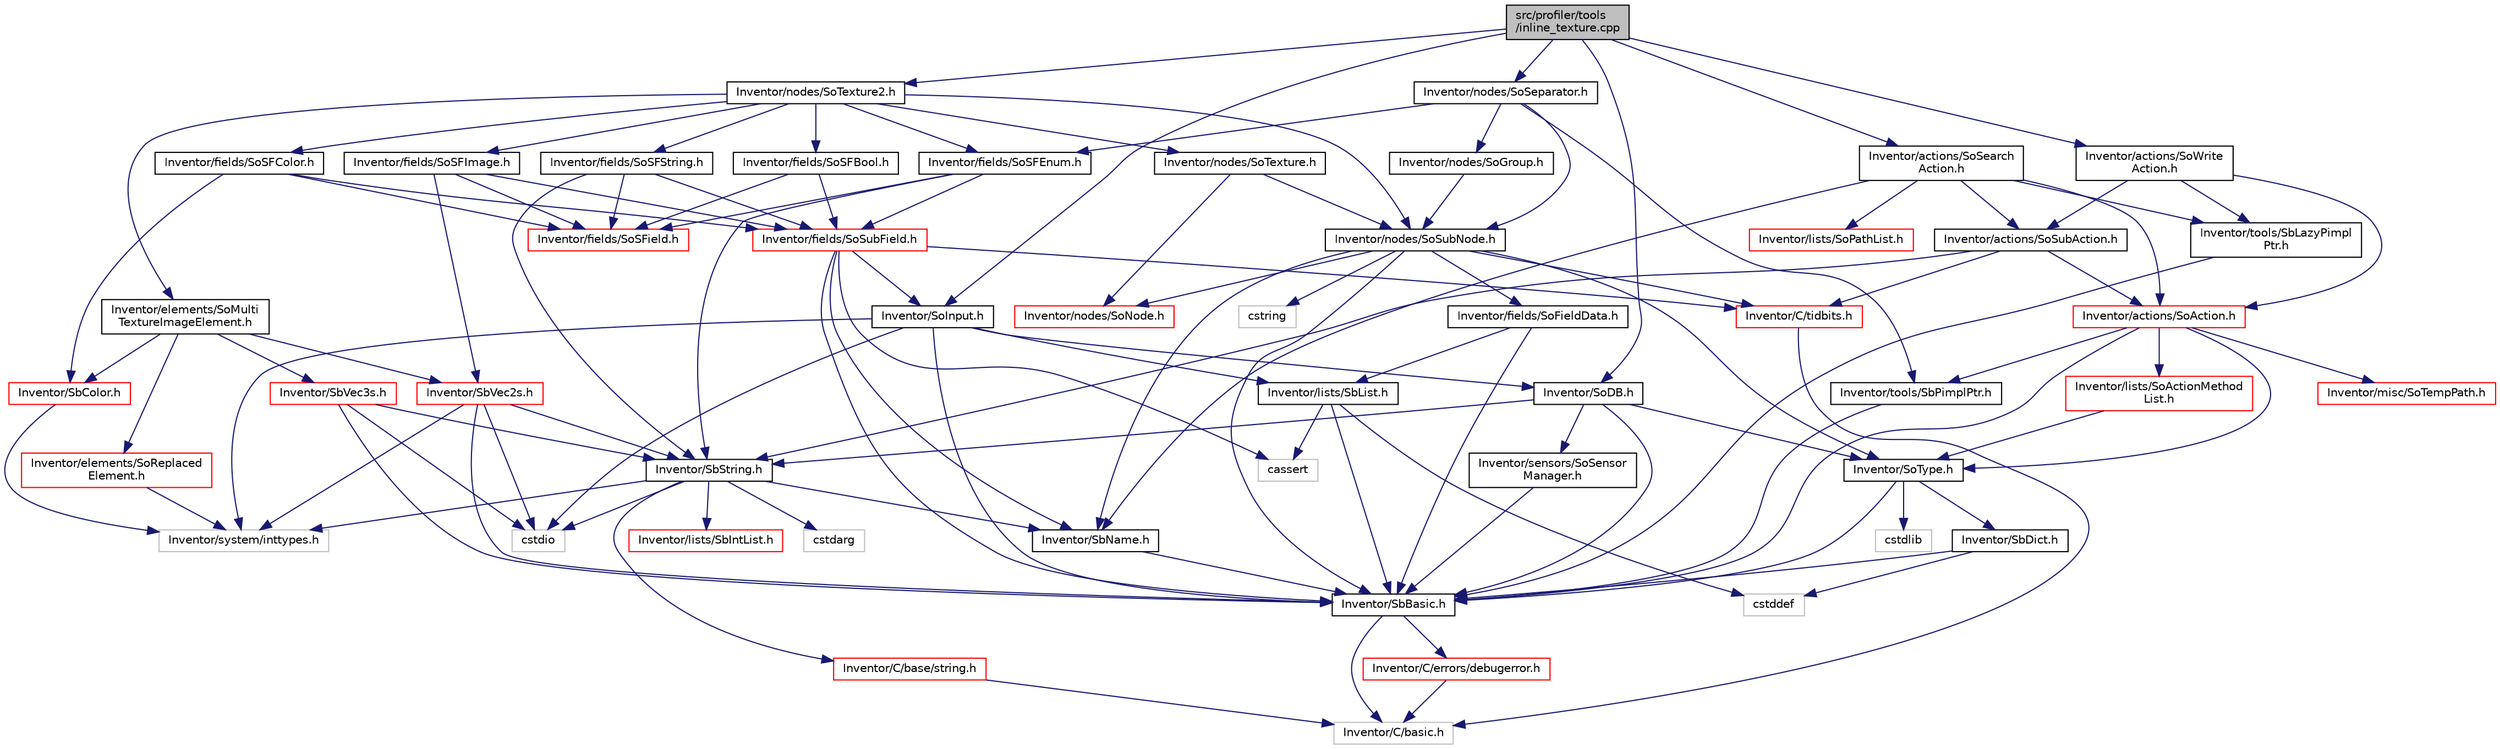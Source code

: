 digraph "src/profiler/tools/inline_texture.cpp"
{
 // LATEX_PDF_SIZE
  edge [fontname="Helvetica",fontsize="10",labelfontname="Helvetica",labelfontsize="10"];
  node [fontname="Helvetica",fontsize="10",shape=record];
  Node1 [label="src/profiler/tools\l/inline_texture.cpp",height=0.2,width=0.4,color="black", fillcolor="grey75", style="filled", fontcolor="black",tooltip=" "];
  Node1 -> Node2 [color="midnightblue",fontsize="10",style="solid",fontname="Helvetica"];
  Node2 [label="Inventor/SoDB.h",height=0.2,width=0.4,color="black", fillcolor="white", style="filled",URL="$SoDB_8h.html",tooltip=" "];
  Node2 -> Node3 [color="midnightblue",fontsize="10",style="solid",fontname="Helvetica"];
  Node3 [label="Inventor/SbBasic.h",height=0.2,width=0.4,color="black", fillcolor="white", style="filled",URL="$SbBasic_8h.html",tooltip=" "];
  Node3 -> Node4 [color="midnightblue",fontsize="10",style="solid",fontname="Helvetica"];
  Node4 [label="Inventor/C/basic.h",height=0.2,width=0.4,color="grey75", fillcolor="white", style="filled",tooltip=" "];
  Node3 -> Node5 [color="midnightblue",fontsize="10",style="solid",fontname="Helvetica"];
  Node5 [label="Inventor/C/errors/debugerror.h",height=0.2,width=0.4,color="red", fillcolor="white", style="filled",URL="$debugerror_8h.html",tooltip=" "];
  Node5 -> Node4 [color="midnightblue",fontsize="10",style="solid",fontname="Helvetica"];
  Node2 -> Node9 [color="midnightblue",fontsize="10",style="solid",fontname="Helvetica"];
  Node9 [label="Inventor/SbString.h",height=0.2,width=0.4,color="black", fillcolor="white", style="filled",URL="$SbString_8h.html",tooltip=" "];
  Node9 -> Node10 [color="midnightblue",fontsize="10",style="solid",fontname="Helvetica"];
  Node10 [label="cstdarg",height=0.2,width=0.4,color="grey75", fillcolor="white", style="filled",tooltip=" "];
  Node9 -> Node11 [color="midnightblue",fontsize="10",style="solid",fontname="Helvetica"];
  Node11 [label="cstdio",height=0.2,width=0.4,color="grey75", fillcolor="white", style="filled",tooltip=" "];
  Node9 -> Node12 [color="midnightblue",fontsize="10",style="solid",fontname="Helvetica"];
  Node12 [label="Inventor/system/inttypes.h",height=0.2,width=0.4,color="grey75", fillcolor="white", style="filled",tooltip=" "];
  Node9 -> Node7 [color="midnightblue",fontsize="10",style="solid",fontname="Helvetica"];
  Node7 [label="Inventor/C/base/string.h",height=0.2,width=0.4,color="red", fillcolor="white", style="filled",URL="$string_8h.html",tooltip=" "];
  Node7 -> Node4 [color="midnightblue",fontsize="10",style="solid",fontname="Helvetica"];
  Node9 -> Node13 [color="midnightblue",fontsize="10",style="solid",fontname="Helvetica"];
  Node13 [label="Inventor/lists/SbIntList.h",height=0.2,width=0.4,color="red", fillcolor="white", style="filled",URL="$SbIntList_8h.html",tooltip=" "];
  Node9 -> Node17 [color="midnightblue",fontsize="10",style="solid",fontname="Helvetica"];
  Node17 [label="Inventor/SbName.h",height=0.2,width=0.4,color="black", fillcolor="white", style="filled",URL="$SbName_8h.html",tooltip=" "];
  Node17 -> Node3 [color="midnightblue",fontsize="10",style="solid",fontname="Helvetica"];
  Node2 -> Node18 [color="midnightblue",fontsize="10",style="solid",fontname="Helvetica"];
  Node18 [label="Inventor/SoType.h",height=0.2,width=0.4,color="black", fillcolor="white", style="filled",URL="$SoType_8h.html",tooltip=" "];
  Node18 -> Node3 [color="midnightblue",fontsize="10",style="solid",fontname="Helvetica"];
  Node18 -> Node19 [color="midnightblue",fontsize="10",style="solid",fontname="Helvetica"];
  Node19 [label="cstdlib",height=0.2,width=0.4,color="grey75", fillcolor="white", style="filled",tooltip=" "];
  Node18 -> Node20 [color="midnightblue",fontsize="10",style="solid",fontname="Helvetica"];
  Node20 [label="Inventor/SbDict.h",height=0.2,width=0.4,color="black", fillcolor="white", style="filled",URL="$SbDict_8h.html",tooltip=" "];
  Node20 -> Node16 [color="midnightblue",fontsize="10",style="solid",fontname="Helvetica"];
  Node16 [label="cstddef",height=0.2,width=0.4,color="grey75", fillcolor="white", style="filled",tooltip=" "];
  Node20 -> Node3 [color="midnightblue",fontsize="10",style="solid",fontname="Helvetica"];
  Node2 -> Node21 [color="midnightblue",fontsize="10",style="solid",fontname="Helvetica"];
  Node21 [label="Inventor/sensors/SoSensor\lManager.h",height=0.2,width=0.4,color="black", fillcolor="white", style="filled",URL="$SoSensorManager_8h.html",tooltip=" "];
  Node21 -> Node3 [color="midnightblue",fontsize="10",style="solid",fontname="Helvetica"];
  Node1 -> Node22 [color="midnightblue",fontsize="10",style="solid",fontname="Helvetica"];
  Node22 [label="Inventor/SoInput.h",height=0.2,width=0.4,color="black", fillcolor="white", style="filled",URL="$SoInput_8h.html",tooltip=" "];
  Node22 -> Node12 [color="midnightblue",fontsize="10",style="solid",fontname="Helvetica"];
  Node22 -> Node3 [color="midnightblue",fontsize="10",style="solid",fontname="Helvetica"];
  Node22 -> Node23 [color="midnightblue",fontsize="10",style="solid",fontname="Helvetica"];
  Node23 [label="Inventor/lists/SbList.h",height=0.2,width=0.4,color="black", fillcolor="white", style="filled",URL="$SbList_8h.html",tooltip=" "];
  Node23 -> Node15 [color="midnightblue",fontsize="10",style="solid",fontname="Helvetica"];
  Node15 [label="cassert",height=0.2,width=0.4,color="grey75", fillcolor="white", style="filled",tooltip=" "];
  Node23 -> Node16 [color="midnightblue",fontsize="10",style="solid",fontname="Helvetica"];
  Node23 -> Node3 [color="midnightblue",fontsize="10",style="solid",fontname="Helvetica"];
  Node22 -> Node11 [color="midnightblue",fontsize="10",style="solid",fontname="Helvetica"];
  Node22 -> Node2 [color="midnightblue",fontsize="10",style="solid",fontname="Helvetica"];
  Node1 -> Node24 [color="midnightblue",fontsize="10",style="solid",fontname="Helvetica"];
  Node24 [label="Inventor/nodes/SoSeparator.h",height=0.2,width=0.4,color="black", fillcolor="white", style="filled",URL="$SoSeparator_8h.html",tooltip=" "];
  Node24 -> Node25 [color="midnightblue",fontsize="10",style="solid",fontname="Helvetica"];
  Node25 [label="Inventor/nodes/SoSubNode.h",height=0.2,width=0.4,color="black", fillcolor="white", style="filled",URL="$SoSubNode_8h.html",tooltip=" "];
  Node25 -> Node26 [color="midnightblue",fontsize="10",style="solid",fontname="Helvetica"];
  Node26 [label="cstring",height=0.2,width=0.4,color="grey75", fillcolor="white", style="filled",tooltip=" "];
  Node25 -> Node3 [color="midnightblue",fontsize="10",style="solid",fontname="Helvetica"];
  Node25 -> Node17 [color="midnightblue",fontsize="10",style="solid",fontname="Helvetica"];
  Node25 -> Node18 [color="midnightblue",fontsize="10",style="solid",fontname="Helvetica"];
  Node25 -> Node27 [color="midnightblue",fontsize="10",style="solid",fontname="Helvetica"];
  Node27 [label="Inventor/fields/SoFieldData.h",height=0.2,width=0.4,color="black", fillcolor="white", style="filled",URL="$SoFieldData_8h.html",tooltip=" "];
  Node27 -> Node3 [color="midnightblue",fontsize="10",style="solid",fontname="Helvetica"];
  Node27 -> Node23 [color="midnightblue",fontsize="10",style="solid",fontname="Helvetica"];
  Node25 -> Node28 [color="midnightblue",fontsize="10",style="solid",fontname="Helvetica"];
  Node28 [label="Inventor/nodes/SoNode.h",height=0.2,width=0.4,color="red", fillcolor="white", style="filled",URL="$SoNode_8h.html",tooltip=" "];
  Node25 -> Node46 [color="midnightblue",fontsize="10",style="solid",fontname="Helvetica"];
  Node46 [label="Inventor/C/tidbits.h",height=0.2,width=0.4,color="red", fillcolor="white", style="filled",URL="$tidbits_8h.html",tooltip=" "];
  Node46 -> Node4 [color="midnightblue",fontsize="10",style="solid",fontname="Helvetica"];
  Node24 -> Node47 [color="midnightblue",fontsize="10",style="solid",fontname="Helvetica"];
  Node47 [label="Inventor/fields/SoSFEnum.h",height=0.2,width=0.4,color="black", fillcolor="white", style="filled",URL="$SoSFEnum_8h.html",tooltip=" "];
  Node47 -> Node48 [color="midnightblue",fontsize="10",style="solid",fontname="Helvetica"];
  Node48 [label="Inventor/fields/SoSField.h",height=0.2,width=0.4,color="red", fillcolor="white", style="filled",URL="$SoSField_8h.html",tooltip=" "];
  Node47 -> Node51 [color="midnightblue",fontsize="10",style="solid",fontname="Helvetica"];
  Node51 [label="Inventor/fields/SoSubField.h",height=0.2,width=0.4,color="red", fillcolor="white", style="filled",URL="$SoSubField_8h.html",tooltip=" "];
  Node51 -> Node3 [color="midnightblue",fontsize="10",style="solid",fontname="Helvetica"];
  Node51 -> Node17 [color="midnightblue",fontsize="10",style="solid",fontname="Helvetica"];
  Node51 -> Node46 [color="midnightblue",fontsize="10",style="solid",fontname="Helvetica"];
  Node51 -> Node15 [color="midnightblue",fontsize="10",style="solid",fontname="Helvetica"];
  Node51 -> Node22 [color="midnightblue",fontsize="10",style="solid",fontname="Helvetica"];
  Node47 -> Node9 [color="midnightblue",fontsize="10",style="solid",fontname="Helvetica"];
  Node24 -> Node53 [color="midnightblue",fontsize="10",style="solid",fontname="Helvetica"];
  Node53 [label="Inventor/nodes/SoGroup.h",height=0.2,width=0.4,color="black", fillcolor="white", style="filled",URL="$SoGroup_8h.html",tooltip=" "];
  Node53 -> Node25 [color="midnightblue",fontsize="10",style="solid",fontname="Helvetica"];
  Node24 -> Node54 [color="midnightblue",fontsize="10",style="solid",fontname="Helvetica"];
  Node54 [label="Inventor/tools/SbPimplPtr.h",height=0.2,width=0.4,color="black", fillcolor="white", style="filled",URL="$SbPimplPtr_8h.html",tooltip=" "];
  Node54 -> Node3 [color="midnightblue",fontsize="10",style="solid",fontname="Helvetica"];
  Node1 -> Node55 [color="midnightblue",fontsize="10",style="solid",fontname="Helvetica"];
  Node55 [label="Inventor/nodes/SoTexture2.h",height=0.2,width=0.4,color="black", fillcolor="white", style="filled",URL="$SoTexture2_8h.html",tooltip=" "];
  Node55 -> Node25 [color="midnightblue",fontsize="10",style="solid",fontname="Helvetica"];
  Node55 -> Node56 [color="midnightblue",fontsize="10",style="solid",fontname="Helvetica"];
  Node56 [label="Inventor/nodes/SoTexture.h",height=0.2,width=0.4,color="black", fillcolor="white", style="filled",URL="$SoTexture_8h.html",tooltip=" "];
  Node56 -> Node25 [color="midnightblue",fontsize="10",style="solid",fontname="Helvetica"];
  Node56 -> Node28 [color="midnightblue",fontsize="10",style="solid",fontname="Helvetica"];
  Node55 -> Node47 [color="midnightblue",fontsize="10",style="solid",fontname="Helvetica"];
  Node55 -> Node57 [color="midnightblue",fontsize="10",style="solid",fontname="Helvetica"];
  Node57 [label="Inventor/fields/SoSFImage.h",height=0.2,width=0.4,color="black", fillcolor="white", style="filled",URL="$SoSFImage_8h.html",tooltip=" "];
  Node57 -> Node48 [color="midnightblue",fontsize="10",style="solid",fontname="Helvetica"];
  Node57 -> Node51 [color="midnightblue",fontsize="10",style="solid",fontname="Helvetica"];
  Node57 -> Node58 [color="midnightblue",fontsize="10",style="solid",fontname="Helvetica"];
  Node58 [label="Inventor/SbVec2s.h",height=0.2,width=0.4,color="red", fillcolor="white", style="filled",URL="$SbVec2s_8h.html",tooltip=" "];
  Node58 -> Node11 [color="midnightblue",fontsize="10",style="solid",fontname="Helvetica"];
  Node58 -> Node3 [color="midnightblue",fontsize="10",style="solid",fontname="Helvetica"];
  Node58 -> Node12 [color="midnightblue",fontsize="10",style="solid",fontname="Helvetica"];
  Node58 -> Node9 [color="midnightblue",fontsize="10",style="solid",fontname="Helvetica"];
  Node55 -> Node61 [color="midnightblue",fontsize="10",style="solid",fontname="Helvetica"];
  Node61 [label="Inventor/fields/SoSFString.h",height=0.2,width=0.4,color="black", fillcolor="white", style="filled",URL="$SoSFString_8h.html",tooltip=" "];
  Node61 -> Node9 [color="midnightblue",fontsize="10",style="solid",fontname="Helvetica"];
  Node61 -> Node48 [color="midnightblue",fontsize="10",style="solid",fontname="Helvetica"];
  Node61 -> Node51 [color="midnightblue",fontsize="10",style="solid",fontname="Helvetica"];
  Node55 -> Node62 [color="midnightblue",fontsize="10",style="solid",fontname="Helvetica"];
  Node62 [label="Inventor/fields/SoSFColor.h",height=0.2,width=0.4,color="black", fillcolor="white", style="filled",URL="$SoSFColor_8h.html",tooltip=" "];
  Node62 -> Node48 [color="midnightblue",fontsize="10",style="solid",fontname="Helvetica"];
  Node62 -> Node51 [color="midnightblue",fontsize="10",style="solid",fontname="Helvetica"];
  Node62 -> Node63 [color="midnightblue",fontsize="10",style="solid",fontname="Helvetica"];
  Node63 [label="Inventor/SbColor.h",height=0.2,width=0.4,color="red", fillcolor="white", style="filled",URL="$SbColor_8h.html",tooltip=" "];
  Node63 -> Node12 [color="midnightblue",fontsize="10",style="solid",fontname="Helvetica"];
  Node55 -> Node66 [color="midnightblue",fontsize="10",style="solid",fontname="Helvetica"];
  Node66 [label="Inventor/fields/SoSFBool.h",height=0.2,width=0.4,color="black", fillcolor="white", style="filled",URL="$SoSFBool_8h.html",tooltip=" "];
  Node66 -> Node48 [color="midnightblue",fontsize="10",style="solid",fontname="Helvetica"];
  Node66 -> Node51 [color="midnightblue",fontsize="10",style="solid",fontname="Helvetica"];
  Node55 -> Node67 [color="midnightblue",fontsize="10",style="solid",fontname="Helvetica"];
  Node67 [label="Inventor/elements/SoMulti\lTextureImageElement.h",height=0.2,width=0.4,color="black", fillcolor="white", style="filled",URL="$SoMultiTextureImageElement_8h.html",tooltip=" "];
  Node67 -> Node68 [color="midnightblue",fontsize="10",style="solid",fontname="Helvetica"];
  Node68 [label="Inventor/elements/SoReplaced\lElement.h",height=0.2,width=0.4,color="red", fillcolor="white", style="filled",URL="$SoReplacedElement_8h.html",tooltip=" "];
  Node68 -> Node12 [color="midnightblue",fontsize="10",style="solid",fontname="Helvetica"];
  Node67 -> Node58 [color="midnightblue",fontsize="10",style="solid",fontname="Helvetica"];
  Node67 -> Node72 [color="midnightblue",fontsize="10",style="solid",fontname="Helvetica"];
  Node72 [label="Inventor/SbVec3s.h",height=0.2,width=0.4,color="red", fillcolor="white", style="filled",URL="$SbVec3s_8h.html",tooltip=" "];
  Node72 -> Node11 [color="midnightblue",fontsize="10",style="solid",fontname="Helvetica"];
  Node72 -> Node3 [color="midnightblue",fontsize="10",style="solid",fontname="Helvetica"];
  Node72 -> Node9 [color="midnightblue",fontsize="10",style="solid",fontname="Helvetica"];
  Node67 -> Node63 [color="midnightblue",fontsize="10",style="solid",fontname="Helvetica"];
  Node1 -> Node73 [color="midnightblue",fontsize="10",style="solid",fontname="Helvetica"];
  Node73 [label="Inventor/actions/SoSearch\lAction.h",height=0.2,width=0.4,color="black", fillcolor="white", style="filled",URL="$SoSearchAction_8h.html",tooltip=" "];
  Node73 -> Node74 [color="midnightblue",fontsize="10",style="solid",fontname="Helvetica"];
  Node74 [label="Inventor/actions/SoAction.h",height=0.2,width=0.4,color="red", fillcolor="white", style="filled",URL="$SoAction_8h.html",tooltip=" "];
  Node74 -> Node3 [color="midnightblue",fontsize="10",style="solid",fontname="Helvetica"];
  Node74 -> Node18 [color="midnightblue",fontsize="10",style="solid",fontname="Helvetica"];
  Node74 -> Node75 [color="midnightblue",fontsize="10",style="solid",fontname="Helvetica"];
  Node75 [label="Inventor/misc/SoTempPath.h",height=0.2,width=0.4,color="red", fillcolor="white", style="filled",URL="$SoTempPath_8h.html",tooltip=" "];
  Node74 -> Node54 [color="midnightblue",fontsize="10",style="solid",fontname="Helvetica"];
  Node74 -> Node79 [color="midnightblue",fontsize="10",style="solid",fontname="Helvetica"];
  Node79 [label="Inventor/lists/SoActionMethod\lList.h",height=0.2,width=0.4,color="red", fillcolor="white", style="filled",URL="$SoActionMethodList_8h.html",tooltip=" "];
  Node79 -> Node18 [color="midnightblue",fontsize="10",style="solid",fontname="Helvetica"];
  Node73 -> Node80 [color="midnightblue",fontsize="10",style="solid",fontname="Helvetica"];
  Node80 [label="Inventor/actions/SoSubAction.h",height=0.2,width=0.4,color="black", fillcolor="white", style="filled",URL="$SoSubAction_8h.html",tooltip=" "];
  Node80 -> Node9 [color="midnightblue",fontsize="10",style="solid",fontname="Helvetica"];
  Node80 -> Node74 [color="midnightblue",fontsize="10",style="solid",fontname="Helvetica"];
  Node80 -> Node46 [color="midnightblue",fontsize="10",style="solid",fontname="Helvetica"];
  Node73 -> Node81 [color="midnightblue",fontsize="10",style="solid",fontname="Helvetica"];
  Node81 [label="Inventor/tools/SbLazyPimpl\lPtr.h",height=0.2,width=0.4,color="black", fillcolor="white", style="filled",URL="$SbLazyPimplPtr_8h.html",tooltip=" "];
  Node81 -> Node3 [color="midnightblue",fontsize="10",style="solid",fontname="Helvetica"];
  Node73 -> Node17 [color="midnightblue",fontsize="10",style="solid",fontname="Helvetica"];
  Node73 -> Node44 [color="midnightblue",fontsize="10",style="solid",fontname="Helvetica"];
  Node44 [label="Inventor/lists/SoPathList.h",height=0.2,width=0.4,color="red", fillcolor="white", style="filled",URL="$SoPathList_8h.html",tooltip=" "];
  Node1 -> Node82 [color="midnightblue",fontsize="10",style="solid",fontname="Helvetica"];
  Node82 [label="Inventor/actions/SoWrite\lAction.h",height=0.2,width=0.4,color="black", fillcolor="white", style="filled",URL="$SoWriteAction_8h.html",tooltip=" "];
  Node82 -> Node74 [color="midnightblue",fontsize="10",style="solid",fontname="Helvetica"];
  Node82 -> Node80 [color="midnightblue",fontsize="10",style="solid",fontname="Helvetica"];
  Node82 -> Node81 [color="midnightblue",fontsize="10",style="solid",fontname="Helvetica"];
}

